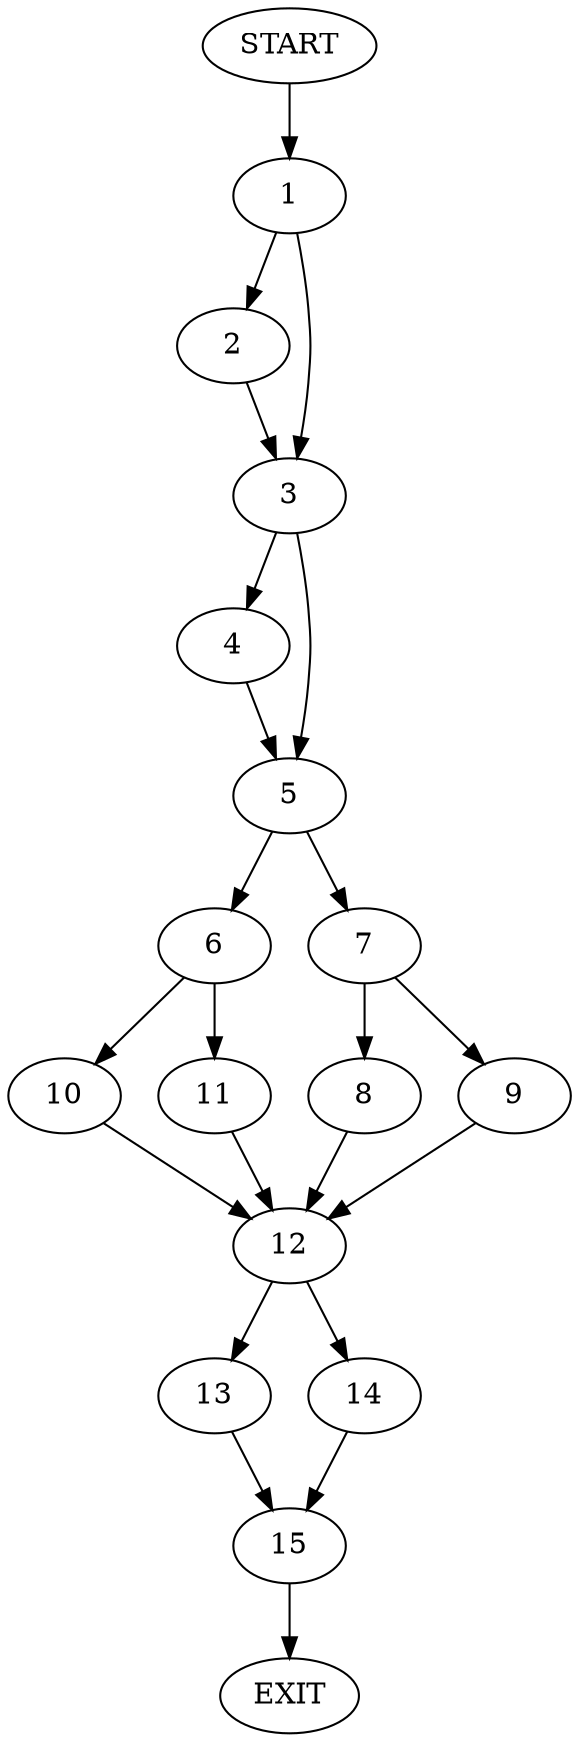 digraph {
0 [label="START"]
16 [label="EXIT"]
0 -> 1
1 -> 2
1 -> 3
3 -> 4
3 -> 5
2 -> 3
4 -> 5
5 -> 6
5 -> 7
7 -> 8
7 -> 9
6 -> 10
6 -> 11
10 -> 12
11 -> 12
12 -> 13
12 -> 14
8 -> 12
9 -> 12
13 -> 15
14 -> 15
15 -> 16
}
